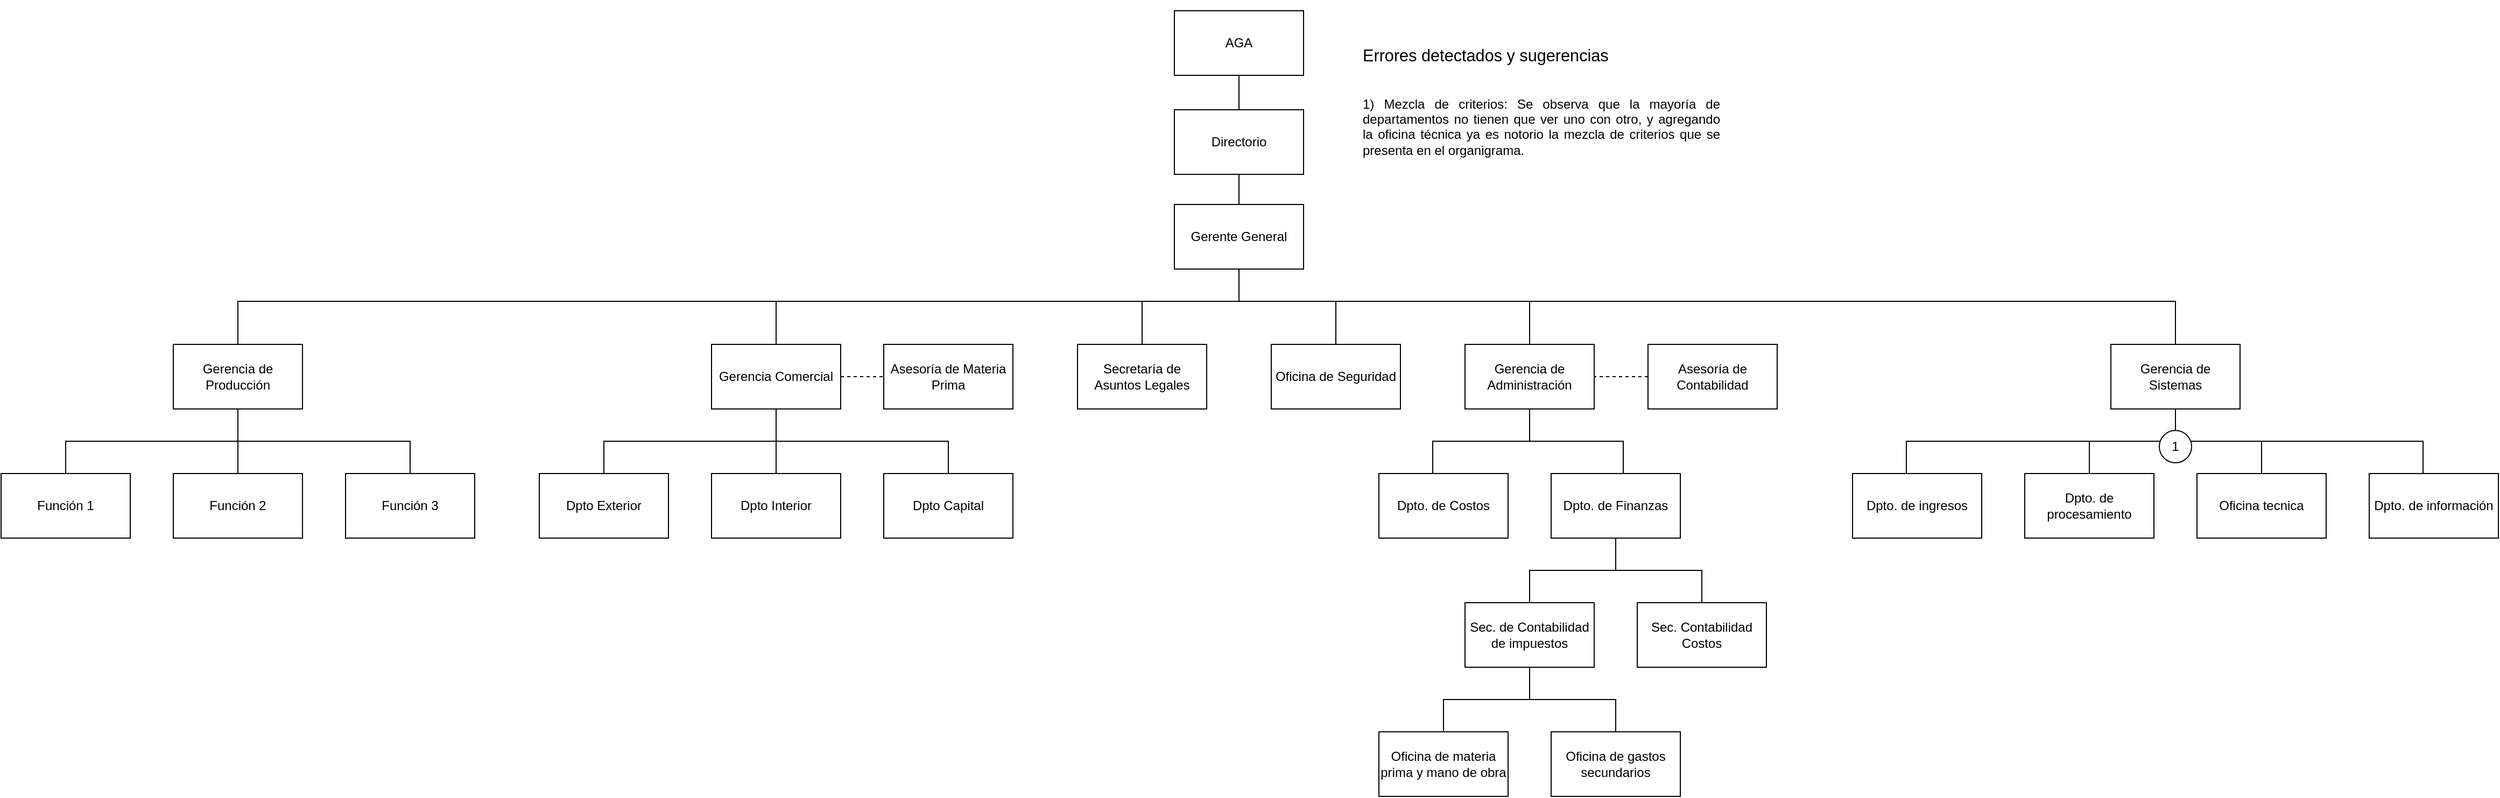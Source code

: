 <mxfile version="13.7.9" type="device"><diagram id="bmkmJUHo4lsQN5beoJEN" name="Page-1"><mxGraphModel dx="2308" dy="550" grid="1" gridSize="10" guides="1" tooltips="1" connect="1" arrows="1" fold="1" page="0" pageScale="1" pageWidth="827" pageHeight="1169" background="none" math="0" shadow="0"><root><mxCell id="0"/><mxCell id="1" parent="0"/><mxCell id="iyaMaOZgVaHDSLnFH6Vt-5" value="" style="edgeStyle=orthogonalEdgeStyle;rounded=0;orthogonalLoop=1;jettySize=auto;html=1;endArrow=none;endFill=0;" parent="1" source="iyaMaOZgVaHDSLnFH6Vt-1" target="iyaMaOZgVaHDSLnFH6Vt-4" edge="1"><mxGeometry relative="1" as="geometry"/></mxCell><mxCell id="iyaMaOZgVaHDSLnFH6Vt-1" value="AGA" style="rounded=0;whiteSpace=wrap;html=1;" parent="1" vertex="1"><mxGeometry x="190" y="140" width="120" height="60" as="geometry"/></mxCell><mxCell id="iyaMaOZgVaHDSLnFH6Vt-7" value="" style="edgeStyle=orthogonalEdgeStyle;rounded=0;orthogonalLoop=1;jettySize=auto;html=1;endArrow=none;endFill=0;" parent="1" source="iyaMaOZgVaHDSLnFH6Vt-4" target="iyaMaOZgVaHDSLnFH6Vt-6" edge="1"><mxGeometry relative="1" as="geometry"/></mxCell><mxCell id="iyaMaOZgVaHDSLnFH6Vt-4" value="Directorio" style="rounded=0;whiteSpace=wrap;html=1;" parent="1" vertex="1"><mxGeometry x="190" y="232" width="120" height="60" as="geometry"/></mxCell><mxCell id="5OqUEDpeTGY5jBxO59fn-34" style="edgeStyle=orthogonalEdgeStyle;rounded=0;orthogonalLoop=1;jettySize=auto;html=1;endArrow=none;endFill=0;" parent="1" source="iyaMaOZgVaHDSLnFH6Vt-6" target="5OqUEDpeTGY5jBxO59fn-23" edge="1"><mxGeometry relative="1" as="geometry"><Array as="points"><mxPoint x="250" y="410"/><mxPoint x="340" y="410"/></Array></mxGeometry></mxCell><mxCell id="5OqUEDpeTGY5jBxO59fn-35" style="edgeStyle=orthogonalEdgeStyle;rounded=0;orthogonalLoop=1;jettySize=auto;html=1;endArrow=none;endFill=0;" parent="1" source="iyaMaOZgVaHDSLnFH6Vt-6" target="5OqUEDpeTGY5jBxO59fn-24" edge="1"><mxGeometry relative="1" as="geometry"><Array as="points"><mxPoint x="250" y="410"/><mxPoint x="160" y="410"/></Array></mxGeometry></mxCell><mxCell id="5OqUEDpeTGY5jBxO59fn-36" style="edgeStyle=orthogonalEdgeStyle;rounded=0;orthogonalLoop=1;jettySize=auto;html=1;endArrow=none;endFill=0;" parent="1" source="iyaMaOZgVaHDSLnFH6Vt-6" target="iyaMaOZgVaHDSLnFH6Vt-17" edge="1"><mxGeometry relative="1" as="geometry"><Array as="points"><mxPoint x="250" y="410"/><mxPoint x="1120" y="410"/></Array></mxGeometry></mxCell><mxCell id="5OqUEDpeTGY5jBxO59fn-40" style="edgeStyle=orthogonalEdgeStyle;rounded=0;orthogonalLoop=1;jettySize=auto;html=1;endArrow=none;endFill=0;" parent="1" source="iyaMaOZgVaHDSLnFH6Vt-6" target="iyaMaOZgVaHDSLnFH6Vt-15" edge="1"><mxGeometry relative="1" as="geometry"><Array as="points"><mxPoint x="250" y="410"/><mxPoint x="-180" y="410"/></Array></mxGeometry></mxCell><mxCell id="5OqUEDpeTGY5jBxO59fn-41" style="edgeStyle=orthogonalEdgeStyle;rounded=0;orthogonalLoop=1;jettySize=auto;html=1;endArrow=none;endFill=0;" parent="1" source="iyaMaOZgVaHDSLnFH6Vt-6" target="iyaMaOZgVaHDSLnFH6Vt-10" edge="1"><mxGeometry relative="1" as="geometry"><Array as="points"><mxPoint x="250" y="410"/><mxPoint x="-680" y="410"/></Array></mxGeometry></mxCell><mxCell id="5OqUEDpeTGY5jBxO59fn-51" style="edgeStyle=orthogonalEdgeStyle;rounded=0;orthogonalLoop=1;jettySize=auto;html=1;entryX=0.5;entryY=0;entryDx=0;entryDy=0;endArrow=none;endFill=0;" parent="1" source="iyaMaOZgVaHDSLnFH6Vt-6" target="iyaMaOZgVaHDSLnFH6Vt-12" edge="1"><mxGeometry relative="1" as="geometry"><Array as="points"><mxPoint x="250" y="410"/><mxPoint x="520" y="410"/></Array></mxGeometry></mxCell><mxCell id="iyaMaOZgVaHDSLnFH6Vt-6" value="Gerente General" style="whiteSpace=wrap;html=1;rounded=0;" parent="1" vertex="1"><mxGeometry x="190" y="320" width="120" height="60" as="geometry"/></mxCell><mxCell id="5OqUEDpeTGY5jBxO59fn-13" value="" style="edgeStyle=orthogonalEdgeStyle;rounded=0;orthogonalLoop=1;jettySize=auto;html=1;endArrow=none;endFill=0;" parent="1" source="iyaMaOZgVaHDSLnFH6Vt-10" target="5OqUEDpeTGY5jBxO59fn-12" edge="1"><mxGeometry relative="1" as="geometry"/></mxCell><mxCell id="5OqUEDpeTGY5jBxO59fn-17" style="edgeStyle=orthogonalEdgeStyle;rounded=0;orthogonalLoop=1;jettySize=auto;html=1;entryX=0.5;entryY=0;entryDx=0;entryDy=0;endArrow=none;endFill=0;" parent="1" source="iyaMaOZgVaHDSLnFH6Vt-10" target="5OqUEDpeTGY5jBxO59fn-15" edge="1"><mxGeometry relative="1" as="geometry"><Array as="points"><mxPoint x="-680" y="540"/><mxPoint x="-840" y="540"/></Array></mxGeometry></mxCell><mxCell id="5OqUEDpeTGY5jBxO59fn-19" style="edgeStyle=orthogonalEdgeStyle;rounded=0;orthogonalLoop=1;jettySize=auto;html=1;endArrow=none;endFill=0;entryX=0.5;entryY=0;entryDx=0;entryDy=0;" parent="1" source="iyaMaOZgVaHDSLnFH6Vt-10" target="5OqUEDpeTGY5jBxO59fn-16" edge="1"><mxGeometry relative="1" as="geometry"><mxPoint x="-630" y="680" as="targetPoint"/><Array as="points"><mxPoint x="-680" y="540"/><mxPoint x="-520" y="540"/></Array></mxGeometry></mxCell><mxCell id="iyaMaOZgVaHDSLnFH6Vt-10" value="Gerencia de Producción" style="whiteSpace=wrap;html=1;rounded=0;" parent="1" vertex="1"><mxGeometry x="-740" y="450" width="120" height="60" as="geometry"/></mxCell><mxCell id="5OqUEDpeTGY5jBxO59fn-28" style="edgeStyle=orthogonalEdgeStyle;rounded=0;orthogonalLoop=1;jettySize=auto;html=1;entryX=0.5;entryY=0;entryDx=0;entryDy=0;endArrow=none;endFill=0;" parent="1" source="iyaMaOZgVaHDSLnFH6Vt-12" target="iyaMaOZgVaHDSLnFH6Vt-50" edge="1"><mxGeometry relative="1" as="geometry"><Array as="points"><mxPoint x="520" y="540"/><mxPoint x="430" y="540"/><mxPoint x="430" y="570"/></Array></mxGeometry></mxCell><mxCell id="5OqUEDpeTGY5jBxO59fn-30" style="edgeStyle=orthogonalEdgeStyle;rounded=0;orthogonalLoop=1;jettySize=auto;html=1;entryX=0.5;entryY=0;entryDx=0;entryDy=0;endArrow=none;endFill=0;" parent="1" source="iyaMaOZgVaHDSLnFH6Vt-12" target="iyaMaOZgVaHDSLnFH6Vt-51" edge="1"><mxGeometry relative="1" as="geometry"><Array as="points"><mxPoint x="520" y="540"/><mxPoint x="607" y="540"/><mxPoint x="607" y="570"/></Array></mxGeometry></mxCell><mxCell id="iyaMaOZgVaHDSLnFH6Vt-12" value="Gerencia de Administración" style="whiteSpace=wrap;html=1;rounded=0;" parent="1" vertex="1"><mxGeometry x="460" y="450" width="120" height="60" as="geometry"/></mxCell><mxCell id="iyaMaOZgVaHDSLnFH6Vt-36" value="" style="edgeStyle=orthogonalEdgeStyle;rounded=0;orthogonalLoop=1;jettySize=auto;html=1;endArrow=none;endFill=0;dashed=1;" parent="1" source="iyaMaOZgVaHDSLnFH6Vt-15" target="iyaMaOZgVaHDSLnFH6Vt-35" edge="1"><mxGeometry relative="1" as="geometry"/></mxCell><mxCell id="5OqUEDpeTGY5jBxO59fn-8" style="edgeStyle=orthogonalEdgeStyle;rounded=0;orthogonalLoop=1;jettySize=auto;html=1;endArrow=none;endFill=0;" parent="1" source="iyaMaOZgVaHDSLnFH6Vt-15" target="5OqUEDpeTGY5jBxO59fn-7" edge="1"><mxGeometry relative="1" as="geometry"/></mxCell><mxCell id="5OqUEDpeTGY5jBxO59fn-9" style="edgeStyle=orthogonalEdgeStyle;rounded=0;orthogonalLoop=1;jettySize=auto;html=1;endArrow=none;endFill=0;" parent="1" source="iyaMaOZgVaHDSLnFH6Vt-15" target="5OqUEDpeTGY5jBxO59fn-3" edge="1"><mxGeometry relative="1" as="geometry"><Array as="points"><mxPoint x="-180" y="540"/><mxPoint x="-340" y="540"/></Array></mxGeometry></mxCell><mxCell id="5OqUEDpeTGY5jBxO59fn-10" style="edgeStyle=orthogonalEdgeStyle;rounded=0;orthogonalLoop=1;jettySize=auto;html=1;endArrow=none;endFill=0;" parent="1" source="iyaMaOZgVaHDSLnFH6Vt-15" target="5OqUEDpeTGY5jBxO59fn-1" edge="1"><mxGeometry relative="1" as="geometry"><Array as="points"><mxPoint x="-180" y="540"/><mxPoint x="-20" y="540"/></Array></mxGeometry></mxCell><mxCell id="iyaMaOZgVaHDSLnFH6Vt-15" value="Gerencia Comercial" style="rounded=0;whiteSpace=wrap;html=1;" parent="1" vertex="1"><mxGeometry x="-240" y="450" width="120" height="60" as="geometry"/></mxCell><mxCell id="iyaMaOZgVaHDSLnFH6Vt-40" style="edgeStyle=orthogonalEdgeStyle;rounded=0;orthogonalLoop=1;jettySize=auto;html=1;endArrow=none;endFill=0;entryX=0.5;entryY=0;entryDx=0;entryDy=0;" parent="1" source="iyaMaOZgVaHDSLnFH6Vt-17" target="iyaMaOZgVaHDSLnFH6Vt-41" edge="1"><mxGeometry relative="1" as="geometry"><mxPoint x="1090" y="630" as="targetPoint"/></mxGeometry></mxCell><mxCell id="s3cEf13lY8OcVAQNF5fB-3" style="edgeStyle=orthogonalEdgeStyle;rounded=0;orthogonalLoop=1;jettySize=auto;html=1;endArrow=none;endFill=0;" parent="1" source="iyaMaOZgVaHDSLnFH6Vt-17" target="iyaMaOZgVaHDSLnFH6Vt-45" edge="1"><mxGeometry relative="1" as="geometry"/></mxCell><mxCell id="s3cEf13lY8OcVAQNF5fB-4" style="edgeStyle=orthogonalEdgeStyle;rounded=0;orthogonalLoop=1;jettySize=auto;html=1;endArrow=none;endFill=0;" parent="1" source="iyaMaOZgVaHDSLnFH6Vt-17" target="iyaMaOZgVaHDSLnFH6Vt-38" edge="1"><mxGeometry relative="1" as="geometry"><Array as="points"><mxPoint x="1120" y="540"/><mxPoint x="870" y="540"/></Array></mxGeometry></mxCell><mxCell id="iyaMaOZgVaHDSLnFH6Vt-17" value="Gerencia de Sistemas" style="rounded=0;whiteSpace=wrap;html=1;" parent="1" vertex="1"><mxGeometry x="1060" y="450" width="120" height="60" as="geometry"/></mxCell><mxCell id="iyaMaOZgVaHDSLnFH6Vt-21" style="edgeStyle=orthogonalEdgeStyle;rounded=0;orthogonalLoop=1;jettySize=auto;html=1;exitX=0.5;exitY=1;exitDx=0;exitDy=0;endArrow=none;endFill=0;" parent="1" source="iyaMaOZgVaHDSLnFH6Vt-17" target="iyaMaOZgVaHDSLnFH6Vt-17" edge="1"><mxGeometry relative="1" as="geometry"/></mxCell><mxCell id="iyaMaOZgVaHDSLnFH6Vt-35" value="Asesoría de Materia Prima" style="whiteSpace=wrap;html=1;rounded=0;" parent="1" vertex="1"><mxGeometry x="-80" y="450" width="120" height="60" as="geometry"/></mxCell><mxCell id="iyaMaOZgVaHDSLnFH6Vt-38" value="Dpto. de ingresos" style="whiteSpace=wrap;html=1;rounded=0;" parent="1" vertex="1"><mxGeometry x="820" y="570" width="120" height="60" as="geometry"/></mxCell><mxCell id="iyaMaOZgVaHDSLnFH6Vt-41" value="Dpto. de procesamiento" style="rounded=0;whiteSpace=wrap;html=1;" parent="1" vertex="1"><mxGeometry x="980" y="570" width="120" height="60" as="geometry"/></mxCell><mxCell id="iyaMaOZgVaHDSLnFH6Vt-44" style="edgeStyle=orthogonalEdgeStyle;rounded=0;orthogonalLoop=1;jettySize=auto;html=1;entryX=0.5;entryY=1;entryDx=0;entryDy=0;endArrow=none;endFill=0;" parent="1" source="iyaMaOZgVaHDSLnFH6Vt-43" target="iyaMaOZgVaHDSLnFH6Vt-17" edge="1"><mxGeometry relative="1" as="geometry"><Array as="points"><mxPoint x="1350" y="540"/><mxPoint x="1120" y="540"/></Array></mxGeometry></mxCell><mxCell id="iyaMaOZgVaHDSLnFH6Vt-43" value="Dpto. de información" style="rounded=0;whiteSpace=wrap;html=1;" parent="1" vertex="1"><mxGeometry x="1300" y="570" width="120" height="60" as="geometry"/></mxCell><mxCell id="iyaMaOZgVaHDSLnFH6Vt-45" value="Oficina tecnica" style="whiteSpace=wrap;html=1;rounded=0;" parent="1" vertex="1"><mxGeometry x="1140" y="570" width="120" height="60" as="geometry"/></mxCell><mxCell id="iyaMaOZgVaHDSLnFH6Vt-50" value="Dpto. de Costos" style="rounded=0;whiteSpace=wrap;html=1;" parent="1" vertex="1"><mxGeometry x="380" y="570" width="120" height="60" as="geometry"/></mxCell><mxCell id="5OqUEDpeTGY5jBxO59fn-31" style="edgeStyle=orthogonalEdgeStyle;rounded=0;orthogonalLoop=1;jettySize=auto;html=1;entryX=0.5;entryY=0;entryDx=0;entryDy=0;endArrow=none;endFill=0;" parent="1" source="iyaMaOZgVaHDSLnFH6Vt-51" target="iyaMaOZgVaHDSLnFH6Vt-55" edge="1"><mxGeometry relative="1" as="geometry"><Array as="points"><mxPoint x="600" y="660"/><mxPoint x="680" y="660"/></Array></mxGeometry></mxCell><mxCell id="5OqUEDpeTGY5jBxO59fn-32" style="edgeStyle=orthogonalEdgeStyle;rounded=0;orthogonalLoop=1;jettySize=auto;html=1;entryX=0.5;entryY=0;entryDx=0;entryDy=0;endArrow=none;endFill=0;" parent="1" source="iyaMaOZgVaHDSLnFH6Vt-51" target="iyaMaOZgVaHDSLnFH6Vt-52" edge="1"><mxGeometry relative="1" as="geometry"><Array as="points"><mxPoint x="600" y="660"/><mxPoint x="520" y="660"/></Array></mxGeometry></mxCell><mxCell id="iyaMaOZgVaHDSLnFH6Vt-51" value="Dpto. de Finanzas" style="rounded=0;whiteSpace=wrap;html=1;" parent="1" vertex="1"><mxGeometry x="540" y="570" width="120" height="60" as="geometry"/></mxCell><mxCell id="iyaMaOZgVaHDSLnFH6Vt-60" style="edgeStyle=orthogonalEdgeStyle;rounded=0;orthogonalLoop=1;jettySize=auto;html=1;entryX=0.5;entryY=0;entryDx=0;entryDy=0;endArrow=none;endFill=0;" parent="1" source="iyaMaOZgVaHDSLnFH6Vt-52" target="iyaMaOZgVaHDSLnFH6Vt-59" edge="1"><mxGeometry relative="1" as="geometry"><Array as="points"><mxPoint x="520" y="780"/><mxPoint x="600" y="780"/></Array></mxGeometry></mxCell><mxCell id="s3cEf13lY8OcVAQNF5fB-8" style="edgeStyle=orthogonalEdgeStyle;rounded=0;orthogonalLoop=1;jettySize=auto;html=1;endArrow=none;endFill=0;" parent="1" source="iyaMaOZgVaHDSLnFH6Vt-52" target="iyaMaOZgVaHDSLnFH6Vt-56" edge="1"><mxGeometry relative="1" as="geometry"/></mxCell><mxCell id="iyaMaOZgVaHDSLnFH6Vt-52" value="Sec. de Contabilidad de impuestos" style="whiteSpace=wrap;html=1;rounded=0;" parent="1" vertex="1"><mxGeometry x="460" y="690" width="120" height="60" as="geometry"/></mxCell><mxCell id="iyaMaOZgVaHDSLnFH6Vt-55" value="Sec. Contabilidad Costos" style="rounded=0;whiteSpace=wrap;html=1;" parent="1" vertex="1"><mxGeometry x="620" y="690" width="120" height="60" as="geometry"/></mxCell><mxCell id="iyaMaOZgVaHDSLnFH6Vt-56" value="Oficina de materia prima y mano de obra" style="whiteSpace=wrap;html=1;rounded=0;" parent="1" vertex="1"><mxGeometry x="380" y="810" width="120" height="60" as="geometry"/></mxCell><mxCell id="iyaMaOZgVaHDSLnFH6Vt-59" value="Oficina de gastos secundarios" style="rounded=0;whiteSpace=wrap;html=1;" parent="1" vertex="1"><mxGeometry x="540" y="810" width="120" height="60" as="geometry"/></mxCell><mxCell id="5OqUEDpeTGY5jBxO59fn-1" value="Dpto Capital" style="whiteSpace=wrap;html=1;rounded=0;" parent="1" vertex="1"><mxGeometry x="-80" y="570" width="120" height="60" as="geometry"/></mxCell><mxCell id="5OqUEDpeTGY5jBxO59fn-3" value="Dpto Exterior" style="rounded=0;whiteSpace=wrap;html=1;" parent="1" vertex="1"><mxGeometry x="-400" y="570" width="120" height="60" as="geometry"/></mxCell><mxCell id="5OqUEDpeTGY5jBxO59fn-7" value="Dpto Interior" style="rounded=0;whiteSpace=wrap;html=1;" parent="1" vertex="1"><mxGeometry x="-240" y="570" width="120" height="60" as="geometry"/></mxCell><mxCell id="5OqUEDpeTGY5jBxO59fn-12" value="Función 2" style="whiteSpace=wrap;html=1;rounded=0;" parent="1" vertex="1"><mxGeometry x="-740" y="570" width="120" height="60" as="geometry"/></mxCell><mxCell id="5OqUEDpeTGY5jBxO59fn-15" value="Función 1" style="rounded=0;whiteSpace=wrap;html=1;" parent="1" vertex="1"><mxGeometry x="-900" y="570" width="120" height="60" as="geometry"/></mxCell><mxCell id="5OqUEDpeTGY5jBxO59fn-16" value="Función 3" style="rounded=0;whiteSpace=wrap;html=1;" parent="1" vertex="1"><mxGeometry x="-580" y="570" width="120" height="60" as="geometry"/></mxCell><mxCell id="5OqUEDpeTGY5jBxO59fn-22" style="edgeStyle=orthogonalEdgeStyle;rounded=0;orthogonalLoop=1;jettySize=auto;html=1;endArrow=none;endFill=0;dashed=1;" parent="1" source="5OqUEDpeTGY5jBxO59fn-21" target="iyaMaOZgVaHDSLnFH6Vt-12" edge="1"><mxGeometry relative="1" as="geometry"/></mxCell><mxCell id="5OqUEDpeTGY5jBxO59fn-21" value="Asesoría de Contabilidad" style="rounded=0;whiteSpace=wrap;html=1;" parent="1" vertex="1"><mxGeometry x="630" y="450" width="120" height="60" as="geometry"/></mxCell><mxCell id="5OqUEDpeTGY5jBxO59fn-23" value="Oficina de Seguridad" style="whiteSpace=wrap;html=1;" parent="1" vertex="1"><mxGeometry x="280" y="450" width="120" height="60" as="geometry"/></mxCell><mxCell id="5OqUEDpeTGY5jBxO59fn-24" value="Secretaría de Asuntos Legales" style="whiteSpace=wrap;html=1;" parent="1" vertex="1"><mxGeometry x="100" y="450" width="120" height="60" as="geometry"/></mxCell><mxCell id="5OqUEDpeTGY5jBxO59fn-54" value="&lt;h1&gt;&lt;/h1&gt;&lt;span id=&quot;docs-internal-guid-3b07e593-7fff-fd05-10c5-be9083cdeb51&quot;&gt;&lt;h1 dir=&quot;ltr&quot; style=&quot;text-align: justify ; line-height: 1.38 ; margin-top: 24pt ; margin-bottom: 0pt ; padding: 0pt 0pt 6pt&quot;&gt;&lt;span style=&quot;font-size: 11.5pt ; font-family: &amp;#34;arial&amp;#34; ; background-color: transparent ; font-weight: 400 ; vertical-align: baseline&quot;&gt;&lt;font style=&quot;vertical-align: inherit&quot;&gt;&lt;font style=&quot;vertical-align: inherit&quot;&gt;Errores detectados y sugerencias&lt;/font&gt;&lt;/font&gt;&lt;/span&gt;&lt;/h1&gt;&lt;p dir=&quot;ltr&quot; style=&quot;text-align: justify ; line-height: 1.38 ; margin-top: 0pt ; margin-bottom: 0pt&quot;&gt;&lt;br&gt;&lt;/p&gt;&lt;div style=&quot;text-align: justify&quot;&gt;&lt;font style=&quot;font-family: &amp;#34;arial&amp;#34; ; font-size: 9pt ; vertical-align: inherit&quot;&gt;&lt;font style=&quot;vertical-align: inherit&quot;&gt;&lt;font style=&quot;vertical-align: inherit&quot;&gt;1) Mezcla de criterios: Se observa que la mayoría de departamentos no tienen que ver uno con otro, y agregando la oficina técnica ya es notorio la mezcla de criterios que se presenta en el organigrama.&amp;nbsp;&lt;/font&gt;&lt;/font&gt;&lt;/font&gt;&lt;/div&gt;&lt;/span&gt;" style="text;html=1;strokeColor=none;fillColor=none;spacing=5;spacingTop=-20;whiteSpace=wrap;overflow=hidden;rounded=0;" parent="1" vertex="1"><mxGeometry x="360" y="140" width="340" height="170" as="geometry"/></mxCell><mxCell id="s3cEf13lY8OcVAQNF5fB-6" value="&lt;font style=&quot;vertical-align: inherit&quot;&gt;&lt;font style=&quot;vertical-align: inherit&quot;&gt;1&lt;/font&gt;&lt;/font&gt;" style="ellipse;whiteSpace=wrap;html=1;aspect=fixed;" parent="1" vertex="1"><mxGeometry x="1105" y="530" width="30" height="30" as="geometry"/></mxCell></root></mxGraphModel></diagram></mxfile>